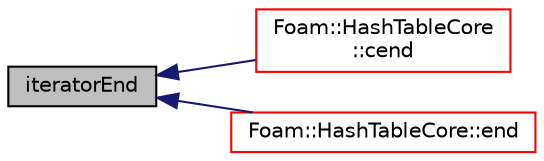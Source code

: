 digraph "iteratorEnd"
{
  bgcolor="transparent";
  edge [fontname="Helvetica",fontsize="10",labelfontname="Helvetica",labelfontsize="10"];
  node [fontname="Helvetica",fontsize="10",shape=record];
  rankdir="LR";
  Node1 [label="iteratorEnd",height=0.2,width=0.4,color="black", fillcolor="grey75", style="filled", fontcolor="black"];
  Node1 -> Node2 [dir="back",color="midnightblue",fontsize="10",style="solid",fontname="Helvetica"];
  Node2 [label="Foam::HashTableCore\l::cend",height=0.2,width=0.4,color="red",URL="$a00998.html#abebef92bf3178033aacf376f215b830c",tooltip="iteratorEnd set to beyond the end of any HashTable "];
  Node1 -> Node3 [dir="back",color="midnightblue",fontsize="10",style="solid",fontname="Helvetica"];
  Node3 [label="Foam::HashTableCore::end",height=0.2,width=0.4,color="red",URL="$a00998.html#a540580a296c0ff351686ceb4f27b6fe6",tooltip="iteratorEnd set to beyond the end of any HashTable "];
}

